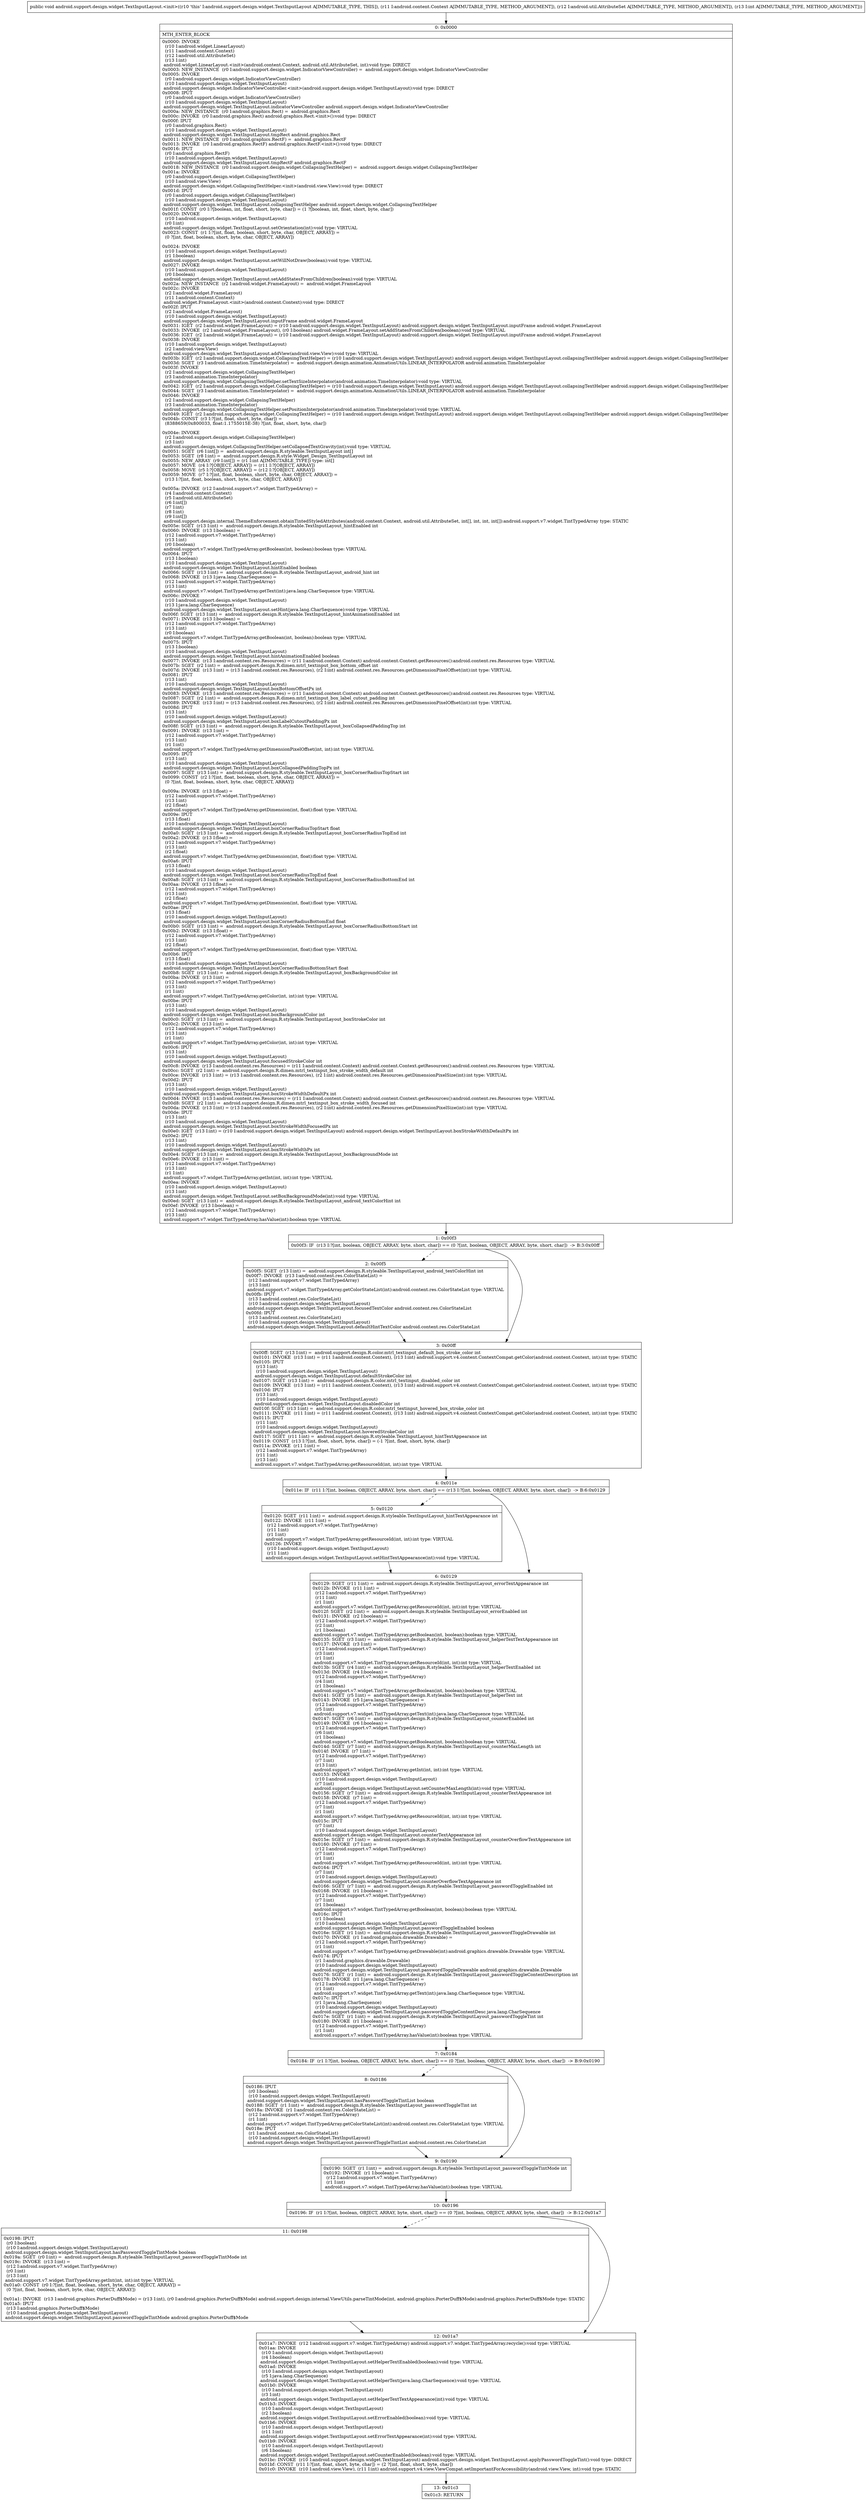 digraph "CFG forandroid.support.design.widget.TextInputLayout.\<init\>(Landroid\/content\/Context;Landroid\/util\/AttributeSet;I)V" {
Node_0 [shape=record,label="{0\:\ 0x0000|MTH_ENTER_BLOCK\l|0x0000: INVOKE  \l  (r10 I:android.widget.LinearLayout)\l  (r11 I:android.content.Context)\l  (r12 I:android.util.AttributeSet)\l  (r13 I:int)\l android.widget.LinearLayout.\<init\>(android.content.Context, android.util.AttributeSet, int):void type: DIRECT \l0x0003: NEW_INSTANCE  (r0 I:android.support.design.widget.IndicatorViewController) =  android.support.design.widget.IndicatorViewController \l0x0005: INVOKE  \l  (r0 I:android.support.design.widget.IndicatorViewController)\l  (r10 I:android.support.design.widget.TextInputLayout)\l android.support.design.widget.IndicatorViewController.\<init\>(android.support.design.widget.TextInputLayout):void type: DIRECT \l0x0008: IPUT  \l  (r0 I:android.support.design.widget.IndicatorViewController)\l  (r10 I:android.support.design.widget.TextInputLayout)\l android.support.design.widget.TextInputLayout.indicatorViewController android.support.design.widget.IndicatorViewController \l0x000a: NEW_INSTANCE  (r0 I:android.graphics.Rect) =  android.graphics.Rect \l0x000c: INVOKE  (r0 I:android.graphics.Rect) android.graphics.Rect.\<init\>():void type: DIRECT \l0x000f: IPUT  \l  (r0 I:android.graphics.Rect)\l  (r10 I:android.support.design.widget.TextInputLayout)\l android.support.design.widget.TextInputLayout.tmpRect android.graphics.Rect \l0x0011: NEW_INSTANCE  (r0 I:android.graphics.RectF) =  android.graphics.RectF \l0x0013: INVOKE  (r0 I:android.graphics.RectF) android.graphics.RectF.\<init\>():void type: DIRECT \l0x0016: IPUT  \l  (r0 I:android.graphics.RectF)\l  (r10 I:android.support.design.widget.TextInputLayout)\l android.support.design.widget.TextInputLayout.tmpRectF android.graphics.RectF \l0x0018: NEW_INSTANCE  (r0 I:android.support.design.widget.CollapsingTextHelper) =  android.support.design.widget.CollapsingTextHelper \l0x001a: INVOKE  \l  (r0 I:android.support.design.widget.CollapsingTextHelper)\l  (r10 I:android.view.View)\l android.support.design.widget.CollapsingTextHelper.\<init\>(android.view.View):void type: DIRECT \l0x001d: IPUT  \l  (r0 I:android.support.design.widget.CollapsingTextHelper)\l  (r10 I:android.support.design.widget.TextInputLayout)\l android.support.design.widget.TextInputLayout.collapsingTextHelper android.support.design.widget.CollapsingTextHelper \l0x001f: CONST  (r0 I:?[boolean, int, float, short, byte, char]) = (1 ?[boolean, int, float, short, byte, char]) \l0x0020: INVOKE  \l  (r10 I:android.support.design.widget.TextInputLayout)\l  (r0 I:int)\l android.support.design.widget.TextInputLayout.setOrientation(int):void type: VIRTUAL \l0x0023: CONST  (r1 I:?[int, float, boolean, short, byte, char, OBJECT, ARRAY]) = \l  (0 ?[int, float, boolean, short, byte, char, OBJECT, ARRAY])\l \l0x0024: INVOKE  \l  (r10 I:android.support.design.widget.TextInputLayout)\l  (r1 I:boolean)\l android.support.design.widget.TextInputLayout.setWillNotDraw(boolean):void type: VIRTUAL \l0x0027: INVOKE  \l  (r10 I:android.support.design.widget.TextInputLayout)\l  (r0 I:boolean)\l android.support.design.widget.TextInputLayout.setAddStatesFromChildren(boolean):void type: VIRTUAL \l0x002a: NEW_INSTANCE  (r2 I:android.widget.FrameLayout) =  android.widget.FrameLayout \l0x002c: INVOKE  \l  (r2 I:android.widget.FrameLayout)\l  (r11 I:android.content.Context)\l android.widget.FrameLayout.\<init\>(android.content.Context):void type: DIRECT \l0x002f: IPUT  \l  (r2 I:android.widget.FrameLayout)\l  (r10 I:android.support.design.widget.TextInputLayout)\l android.support.design.widget.TextInputLayout.inputFrame android.widget.FrameLayout \l0x0031: IGET  (r2 I:android.widget.FrameLayout) = (r10 I:android.support.design.widget.TextInputLayout) android.support.design.widget.TextInputLayout.inputFrame android.widget.FrameLayout \l0x0033: INVOKE  (r2 I:android.widget.FrameLayout), (r0 I:boolean) android.widget.FrameLayout.setAddStatesFromChildren(boolean):void type: VIRTUAL \l0x0036: IGET  (r2 I:android.widget.FrameLayout) = (r10 I:android.support.design.widget.TextInputLayout) android.support.design.widget.TextInputLayout.inputFrame android.widget.FrameLayout \l0x0038: INVOKE  \l  (r10 I:android.support.design.widget.TextInputLayout)\l  (r2 I:android.view.View)\l android.support.design.widget.TextInputLayout.addView(android.view.View):void type: VIRTUAL \l0x003b: IGET  (r2 I:android.support.design.widget.CollapsingTextHelper) = (r10 I:android.support.design.widget.TextInputLayout) android.support.design.widget.TextInputLayout.collapsingTextHelper android.support.design.widget.CollapsingTextHelper \l0x003d: SGET  (r3 I:android.animation.TimeInterpolator) =  android.support.design.animation.AnimationUtils.LINEAR_INTERPOLATOR android.animation.TimeInterpolator \l0x003f: INVOKE  \l  (r2 I:android.support.design.widget.CollapsingTextHelper)\l  (r3 I:android.animation.TimeInterpolator)\l android.support.design.widget.CollapsingTextHelper.setTextSizeInterpolator(android.animation.TimeInterpolator):void type: VIRTUAL \l0x0042: IGET  (r2 I:android.support.design.widget.CollapsingTextHelper) = (r10 I:android.support.design.widget.TextInputLayout) android.support.design.widget.TextInputLayout.collapsingTextHelper android.support.design.widget.CollapsingTextHelper \l0x0044: SGET  (r3 I:android.animation.TimeInterpolator) =  android.support.design.animation.AnimationUtils.LINEAR_INTERPOLATOR android.animation.TimeInterpolator \l0x0046: INVOKE  \l  (r2 I:android.support.design.widget.CollapsingTextHelper)\l  (r3 I:android.animation.TimeInterpolator)\l android.support.design.widget.CollapsingTextHelper.setPositionInterpolator(android.animation.TimeInterpolator):void type: VIRTUAL \l0x0049: IGET  (r2 I:android.support.design.widget.CollapsingTextHelper) = (r10 I:android.support.design.widget.TextInputLayout) android.support.design.widget.TextInputLayout.collapsingTextHelper android.support.design.widget.CollapsingTextHelper \l0x004b: CONST  (r3 I:?[int, float, short, byte, char]) = \l  (8388659(0x800033, float:1.1755015E\-38) ?[int, float, short, byte, char])\l \l0x004e: INVOKE  \l  (r2 I:android.support.design.widget.CollapsingTextHelper)\l  (r3 I:int)\l android.support.design.widget.CollapsingTextHelper.setCollapsedTextGravity(int):void type: VIRTUAL \l0x0051: SGET  (r6 I:int[]) =  android.support.design.R.styleable.TextInputLayout int[] \l0x0053: SGET  (r8 I:int) =  android.support.design.R.style.Widget_Design_TextInputLayout int \l0x0055: NEW_ARRAY  (r9 I:int[]) = (r1 I:int A[IMMUTABLE_TYPE]) type: int[] \l0x0057: MOVE  (r4 I:?[OBJECT, ARRAY]) = (r11 I:?[OBJECT, ARRAY]) \l0x0058: MOVE  (r5 I:?[OBJECT, ARRAY]) = (r12 I:?[OBJECT, ARRAY]) \l0x0059: MOVE  (r7 I:?[int, float, boolean, short, byte, char, OBJECT, ARRAY]) = \l  (r13 I:?[int, float, boolean, short, byte, char, OBJECT, ARRAY])\l \l0x005a: INVOKE  (r12 I:android.support.v7.widget.TintTypedArray) = \l  (r4 I:android.content.Context)\l  (r5 I:android.util.AttributeSet)\l  (r6 I:int[])\l  (r7 I:int)\l  (r8 I:int)\l  (r9 I:int[])\l android.support.design.internal.ThemeEnforcement.obtainTintedStyledAttributes(android.content.Context, android.util.AttributeSet, int[], int, int, int[]):android.support.v7.widget.TintTypedArray type: STATIC \l0x005e: SGET  (r13 I:int) =  android.support.design.R.styleable.TextInputLayout_hintEnabled int \l0x0060: INVOKE  (r13 I:boolean) = \l  (r12 I:android.support.v7.widget.TintTypedArray)\l  (r13 I:int)\l  (r0 I:boolean)\l android.support.v7.widget.TintTypedArray.getBoolean(int, boolean):boolean type: VIRTUAL \l0x0064: IPUT  \l  (r13 I:boolean)\l  (r10 I:android.support.design.widget.TextInputLayout)\l android.support.design.widget.TextInputLayout.hintEnabled boolean \l0x0066: SGET  (r13 I:int) =  android.support.design.R.styleable.TextInputLayout_android_hint int \l0x0068: INVOKE  (r13 I:java.lang.CharSequence) = \l  (r12 I:android.support.v7.widget.TintTypedArray)\l  (r13 I:int)\l android.support.v7.widget.TintTypedArray.getText(int):java.lang.CharSequence type: VIRTUAL \l0x006c: INVOKE  \l  (r10 I:android.support.design.widget.TextInputLayout)\l  (r13 I:java.lang.CharSequence)\l android.support.design.widget.TextInputLayout.setHint(java.lang.CharSequence):void type: VIRTUAL \l0x006f: SGET  (r13 I:int) =  android.support.design.R.styleable.TextInputLayout_hintAnimationEnabled int \l0x0071: INVOKE  (r13 I:boolean) = \l  (r12 I:android.support.v7.widget.TintTypedArray)\l  (r13 I:int)\l  (r0 I:boolean)\l android.support.v7.widget.TintTypedArray.getBoolean(int, boolean):boolean type: VIRTUAL \l0x0075: IPUT  \l  (r13 I:boolean)\l  (r10 I:android.support.design.widget.TextInputLayout)\l android.support.design.widget.TextInputLayout.hintAnimationEnabled boolean \l0x0077: INVOKE  (r13 I:android.content.res.Resources) = (r11 I:android.content.Context) android.content.Context.getResources():android.content.res.Resources type: VIRTUAL \l0x007b: SGET  (r2 I:int) =  android.support.design.R.dimen.mtrl_textinput_box_bottom_offset int \l0x007d: INVOKE  (r13 I:int) = (r13 I:android.content.res.Resources), (r2 I:int) android.content.res.Resources.getDimensionPixelOffset(int):int type: VIRTUAL \l0x0081: IPUT  \l  (r13 I:int)\l  (r10 I:android.support.design.widget.TextInputLayout)\l android.support.design.widget.TextInputLayout.boxBottomOffsetPx int \l0x0083: INVOKE  (r13 I:android.content.res.Resources) = (r11 I:android.content.Context) android.content.Context.getResources():android.content.res.Resources type: VIRTUAL \l0x0087: SGET  (r2 I:int) =  android.support.design.R.dimen.mtrl_textinput_box_label_cutout_padding int \l0x0089: INVOKE  (r13 I:int) = (r13 I:android.content.res.Resources), (r2 I:int) android.content.res.Resources.getDimensionPixelOffset(int):int type: VIRTUAL \l0x008d: IPUT  \l  (r13 I:int)\l  (r10 I:android.support.design.widget.TextInputLayout)\l android.support.design.widget.TextInputLayout.boxLabelCutoutPaddingPx int \l0x008f: SGET  (r13 I:int) =  android.support.design.R.styleable.TextInputLayout_boxCollapsedPaddingTop int \l0x0091: INVOKE  (r13 I:int) = \l  (r12 I:android.support.v7.widget.TintTypedArray)\l  (r13 I:int)\l  (r1 I:int)\l android.support.v7.widget.TintTypedArray.getDimensionPixelOffset(int, int):int type: VIRTUAL \l0x0095: IPUT  \l  (r13 I:int)\l  (r10 I:android.support.design.widget.TextInputLayout)\l android.support.design.widget.TextInputLayout.boxCollapsedPaddingTopPx int \l0x0097: SGET  (r13 I:int) =  android.support.design.R.styleable.TextInputLayout_boxCornerRadiusTopStart int \l0x0099: CONST  (r2 I:?[int, float, boolean, short, byte, char, OBJECT, ARRAY]) = \l  (0 ?[int, float, boolean, short, byte, char, OBJECT, ARRAY])\l \l0x009a: INVOKE  (r13 I:float) = \l  (r12 I:android.support.v7.widget.TintTypedArray)\l  (r13 I:int)\l  (r2 I:float)\l android.support.v7.widget.TintTypedArray.getDimension(int, float):float type: VIRTUAL \l0x009e: IPUT  \l  (r13 I:float)\l  (r10 I:android.support.design.widget.TextInputLayout)\l android.support.design.widget.TextInputLayout.boxCornerRadiusTopStart float \l0x00a0: SGET  (r13 I:int) =  android.support.design.R.styleable.TextInputLayout_boxCornerRadiusTopEnd int \l0x00a2: INVOKE  (r13 I:float) = \l  (r12 I:android.support.v7.widget.TintTypedArray)\l  (r13 I:int)\l  (r2 I:float)\l android.support.v7.widget.TintTypedArray.getDimension(int, float):float type: VIRTUAL \l0x00a6: IPUT  \l  (r13 I:float)\l  (r10 I:android.support.design.widget.TextInputLayout)\l android.support.design.widget.TextInputLayout.boxCornerRadiusTopEnd float \l0x00a8: SGET  (r13 I:int) =  android.support.design.R.styleable.TextInputLayout_boxCornerRadiusBottomEnd int \l0x00aa: INVOKE  (r13 I:float) = \l  (r12 I:android.support.v7.widget.TintTypedArray)\l  (r13 I:int)\l  (r2 I:float)\l android.support.v7.widget.TintTypedArray.getDimension(int, float):float type: VIRTUAL \l0x00ae: IPUT  \l  (r13 I:float)\l  (r10 I:android.support.design.widget.TextInputLayout)\l android.support.design.widget.TextInputLayout.boxCornerRadiusBottomEnd float \l0x00b0: SGET  (r13 I:int) =  android.support.design.R.styleable.TextInputLayout_boxCornerRadiusBottomStart int \l0x00b2: INVOKE  (r13 I:float) = \l  (r12 I:android.support.v7.widget.TintTypedArray)\l  (r13 I:int)\l  (r2 I:float)\l android.support.v7.widget.TintTypedArray.getDimension(int, float):float type: VIRTUAL \l0x00b6: IPUT  \l  (r13 I:float)\l  (r10 I:android.support.design.widget.TextInputLayout)\l android.support.design.widget.TextInputLayout.boxCornerRadiusBottomStart float \l0x00b8: SGET  (r13 I:int) =  android.support.design.R.styleable.TextInputLayout_boxBackgroundColor int \l0x00ba: INVOKE  (r13 I:int) = \l  (r12 I:android.support.v7.widget.TintTypedArray)\l  (r13 I:int)\l  (r1 I:int)\l android.support.v7.widget.TintTypedArray.getColor(int, int):int type: VIRTUAL \l0x00be: IPUT  \l  (r13 I:int)\l  (r10 I:android.support.design.widget.TextInputLayout)\l android.support.design.widget.TextInputLayout.boxBackgroundColor int \l0x00c0: SGET  (r13 I:int) =  android.support.design.R.styleable.TextInputLayout_boxStrokeColor int \l0x00c2: INVOKE  (r13 I:int) = \l  (r12 I:android.support.v7.widget.TintTypedArray)\l  (r13 I:int)\l  (r1 I:int)\l android.support.v7.widget.TintTypedArray.getColor(int, int):int type: VIRTUAL \l0x00c6: IPUT  \l  (r13 I:int)\l  (r10 I:android.support.design.widget.TextInputLayout)\l android.support.design.widget.TextInputLayout.focusedStrokeColor int \l0x00c8: INVOKE  (r13 I:android.content.res.Resources) = (r11 I:android.content.Context) android.content.Context.getResources():android.content.res.Resources type: VIRTUAL \l0x00cc: SGET  (r2 I:int) =  android.support.design.R.dimen.mtrl_textinput_box_stroke_width_default int \l0x00ce: INVOKE  (r13 I:int) = (r13 I:android.content.res.Resources), (r2 I:int) android.content.res.Resources.getDimensionPixelSize(int):int type: VIRTUAL \l0x00d2: IPUT  \l  (r13 I:int)\l  (r10 I:android.support.design.widget.TextInputLayout)\l android.support.design.widget.TextInputLayout.boxStrokeWidthDefaultPx int \l0x00d4: INVOKE  (r13 I:android.content.res.Resources) = (r11 I:android.content.Context) android.content.Context.getResources():android.content.res.Resources type: VIRTUAL \l0x00d8: SGET  (r2 I:int) =  android.support.design.R.dimen.mtrl_textinput_box_stroke_width_focused int \l0x00da: INVOKE  (r13 I:int) = (r13 I:android.content.res.Resources), (r2 I:int) android.content.res.Resources.getDimensionPixelSize(int):int type: VIRTUAL \l0x00de: IPUT  \l  (r13 I:int)\l  (r10 I:android.support.design.widget.TextInputLayout)\l android.support.design.widget.TextInputLayout.boxStrokeWidthFocusedPx int \l0x00e0: IGET  (r13 I:int) = (r10 I:android.support.design.widget.TextInputLayout) android.support.design.widget.TextInputLayout.boxStrokeWidthDefaultPx int \l0x00e2: IPUT  \l  (r13 I:int)\l  (r10 I:android.support.design.widget.TextInputLayout)\l android.support.design.widget.TextInputLayout.boxStrokeWidthPx int \l0x00e4: SGET  (r13 I:int) =  android.support.design.R.styleable.TextInputLayout_boxBackgroundMode int \l0x00e6: INVOKE  (r13 I:int) = \l  (r12 I:android.support.v7.widget.TintTypedArray)\l  (r13 I:int)\l  (r1 I:int)\l android.support.v7.widget.TintTypedArray.getInt(int, int):int type: VIRTUAL \l0x00ea: INVOKE  \l  (r10 I:android.support.design.widget.TextInputLayout)\l  (r13 I:int)\l android.support.design.widget.TextInputLayout.setBoxBackgroundMode(int):void type: VIRTUAL \l0x00ed: SGET  (r13 I:int) =  android.support.design.R.styleable.TextInputLayout_android_textColorHint int \l0x00ef: INVOKE  (r13 I:boolean) = \l  (r12 I:android.support.v7.widget.TintTypedArray)\l  (r13 I:int)\l android.support.v7.widget.TintTypedArray.hasValue(int):boolean type: VIRTUAL \l}"];
Node_1 [shape=record,label="{1\:\ 0x00f3|0x00f3: IF  (r13 I:?[int, boolean, OBJECT, ARRAY, byte, short, char]) == (0 ?[int, boolean, OBJECT, ARRAY, byte, short, char])  \-\> B:3:0x00ff \l}"];
Node_2 [shape=record,label="{2\:\ 0x00f5|0x00f5: SGET  (r13 I:int) =  android.support.design.R.styleable.TextInputLayout_android_textColorHint int \l0x00f7: INVOKE  (r13 I:android.content.res.ColorStateList) = \l  (r12 I:android.support.v7.widget.TintTypedArray)\l  (r13 I:int)\l android.support.v7.widget.TintTypedArray.getColorStateList(int):android.content.res.ColorStateList type: VIRTUAL \l0x00fb: IPUT  \l  (r13 I:android.content.res.ColorStateList)\l  (r10 I:android.support.design.widget.TextInputLayout)\l android.support.design.widget.TextInputLayout.focusedTextColor android.content.res.ColorStateList \l0x00fd: IPUT  \l  (r13 I:android.content.res.ColorStateList)\l  (r10 I:android.support.design.widget.TextInputLayout)\l android.support.design.widget.TextInputLayout.defaultHintTextColor android.content.res.ColorStateList \l}"];
Node_3 [shape=record,label="{3\:\ 0x00ff|0x00ff: SGET  (r13 I:int) =  android.support.design.R.color.mtrl_textinput_default_box_stroke_color int \l0x0101: INVOKE  (r13 I:int) = (r11 I:android.content.Context), (r13 I:int) android.support.v4.content.ContextCompat.getColor(android.content.Context, int):int type: STATIC \l0x0105: IPUT  \l  (r13 I:int)\l  (r10 I:android.support.design.widget.TextInputLayout)\l android.support.design.widget.TextInputLayout.defaultStrokeColor int \l0x0107: SGET  (r13 I:int) =  android.support.design.R.color.mtrl_textinput_disabled_color int \l0x0109: INVOKE  (r13 I:int) = (r11 I:android.content.Context), (r13 I:int) android.support.v4.content.ContextCompat.getColor(android.content.Context, int):int type: STATIC \l0x010d: IPUT  \l  (r13 I:int)\l  (r10 I:android.support.design.widget.TextInputLayout)\l android.support.design.widget.TextInputLayout.disabledColor int \l0x010f: SGET  (r13 I:int) =  android.support.design.R.color.mtrl_textinput_hovered_box_stroke_color int \l0x0111: INVOKE  (r11 I:int) = (r11 I:android.content.Context), (r13 I:int) android.support.v4.content.ContextCompat.getColor(android.content.Context, int):int type: STATIC \l0x0115: IPUT  \l  (r11 I:int)\l  (r10 I:android.support.design.widget.TextInputLayout)\l android.support.design.widget.TextInputLayout.hoveredStrokeColor int \l0x0117: SGET  (r11 I:int) =  android.support.design.R.styleable.TextInputLayout_hintTextAppearance int \l0x0119: CONST  (r13 I:?[int, float, short, byte, char]) = (\-1 ?[int, float, short, byte, char]) \l0x011a: INVOKE  (r11 I:int) = \l  (r12 I:android.support.v7.widget.TintTypedArray)\l  (r11 I:int)\l  (r13 I:int)\l android.support.v7.widget.TintTypedArray.getResourceId(int, int):int type: VIRTUAL \l}"];
Node_4 [shape=record,label="{4\:\ 0x011e|0x011e: IF  (r11 I:?[int, boolean, OBJECT, ARRAY, byte, short, char]) == (r13 I:?[int, boolean, OBJECT, ARRAY, byte, short, char])  \-\> B:6:0x0129 \l}"];
Node_5 [shape=record,label="{5\:\ 0x0120|0x0120: SGET  (r11 I:int) =  android.support.design.R.styleable.TextInputLayout_hintTextAppearance int \l0x0122: INVOKE  (r11 I:int) = \l  (r12 I:android.support.v7.widget.TintTypedArray)\l  (r11 I:int)\l  (r1 I:int)\l android.support.v7.widget.TintTypedArray.getResourceId(int, int):int type: VIRTUAL \l0x0126: INVOKE  \l  (r10 I:android.support.design.widget.TextInputLayout)\l  (r11 I:int)\l android.support.design.widget.TextInputLayout.setHintTextAppearance(int):void type: VIRTUAL \l}"];
Node_6 [shape=record,label="{6\:\ 0x0129|0x0129: SGET  (r11 I:int) =  android.support.design.R.styleable.TextInputLayout_errorTextAppearance int \l0x012b: INVOKE  (r11 I:int) = \l  (r12 I:android.support.v7.widget.TintTypedArray)\l  (r11 I:int)\l  (r1 I:int)\l android.support.v7.widget.TintTypedArray.getResourceId(int, int):int type: VIRTUAL \l0x012f: SGET  (r2 I:int) =  android.support.design.R.styleable.TextInputLayout_errorEnabled int \l0x0131: INVOKE  (r2 I:boolean) = \l  (r12 I:android.support.v7.widget.TintTypedArray)\l  (r2 I:int)\l  (r1 I:boolean)\l android.support.v7.widget.TintTypedArray.getBoolean(int, boolean):boolean type: VIRTUAL \l0x0135: SGET  (r3 I:int) =  android.support.design.R.styleable.TextInputLayout_helperTextTextAppearance int \l0x0137: INVOKE  (r3 I:int) = \l  (r12 I:android.support.v7.widget.TintTypedArray)\l  (r3 I:int)\l  (r1 I:int)\l android.support.v7.widget.TintTypedArray.getResourceId(int, int):int type: VIRTUAL \l0x013b: SGET  (r4 I:int) =  android.support.design.R.styleable.TextInputLayout_helperTextEnabled int \l0x013d: INVOKE  (r4 I:boolean) = \l  (r12 I:android.support.v7.widget.TintTypedArray)\l  (r4 I:int)\l  (r1 I:boolean)\l android.support.v7.widget.TintTypedArray.getBoolean(int, boolean):boolean type: VIRTUAL \l0x0141: SGET  (r5 I:int) =  android.support.design.R.styleable.TextInputLayout_helperText int \l0x0143: INVOKE  (r5 I:java.lang.CharSequence) = \l  (r12 I:android.support.v7.widget.TintTypedArray)\l  (r5 I:int)\l android.support.v7.widget.TintTypedArray.getText(int):java.lang.CharSequence type: VIRTUAL \l0x0147: SGET  (r6 I:int) =  android.support.design.R.styleable.TextInputLayout_counterEnabled int \l0x0149: INVOKE  (r6 I:boolean) = \l  (r12 I:android.support.v7.widget.TintTypedArray)\l  (r6 I:int)\l  (r1 I:boolean)\l android.support.v7.widget.TintTypedArray.getBoolean(int, boolean):boolean type: VIRTUAL \l0x014d: SGET  (r7 I:int) =  android.support.design.R.styleable.TextInputLayout_counterMaxLength int \l0x014f: INVOKE  (r7 I:int) = \l  (r12 I:android.support.v7.widget.TintTypedArray)\l  (r7 I:int)\l  (r13 I:int)\l android.support.v7.widget.TintTypedArray.getInt(int, int):int type: VIRTUAL \l0x0153: INVOKE  \l  (r10 I:android.support.design.widget.TextInputLayout)\l  (r7 I:int)\l android.support.design.widget.TextInputLayout.setCounterMaxLength(int):void type: VIRTUAL \l0x0156: SGET  (r7 I:int) =  android.support.design.R.styleable.TextInputLayout_counterTextAppearance int \l0x0158: INVOKE  (r7 I:int) = \l  (r12 I:android.support.v7.widget.TintTypedArray)\l  (r7 I:int)\l  (r1 I:int)\l android.support.v7.widget.TintTypedArray.getResourceId(int, int):int type: VIRTUAL \l0x015c: IPUT  \l  (r7 I:int)\l  (r10 I:android.support.design.widget.TextInputLayout)\l android.support.design.widget.TextInputLayout.counterTextAppearance int \l0x015e: SGET  (r7 I:int) =  android.support.design.R.styleable.TextInputLayout_counterOverflowTextAppearance int \l0x0160: INVOKE  (r7 I:int) = \l  (r12 I:android.support.v7.widget.TintTypedArray)\l  (r7 I:int)\l  (r1 I:int)\l android.support.v7.widget.TintTypedArray.getResourceId(int, int):int type: VIRTUAL \l0x0164: IPUT  \l  (r7 I:int)\l  (r10 I:android.support.design.widget.TextInputLayout)\l android.support.design.widget.TextInputLayout.counterOverflowTextAppearance int \l0x0166: SGET  (r7 I:int) =  android.support.design.R.styleable.TextInputLayout_passwordToggleEnabled int \l0x0168: INVOKE  (r1 I:boolean) = \l  (r12 I:android.support.v7.widget.TintTypedArray)\l  (r7 I:int)\l  (r1 I:boolean)\l android.support.v7.widget.TintTypedArray.getBoolean(int, boolean):boolean type: VIRTUAL \l0x016c: IPUT  \l  (r1 I:boolean)\l  (r10 I:android.support.design.widget.TextInputLayout)\l android.support.design.widget.TextInputLayout.passwordToggleEnabled boolean \l0x016e: SGET  (r1 I:int) =  android.support.design.R.styleable.TextInputLayout_passwordToggleDrawable int \l0x0170: INVOKE  (r1 I:android.graphics.drawable.Drawable) = \l  (r12 I:android.support.v7.widget.TintTypedArray)\l  (r1 I:int)\l android.support.v7.widget.TintTypedArray.getDrawable(int):android.graphics.drawable.Drawable type: VIRTUAL \l0x0174: IPUT  \l  (r1 I:android.graphics.drawable.Drawable)\l  (r10 I:android.support.design.widget.TextInputLayout)\l android.support.design.widget.TextInputLayout.passwordToggleDrawable android.graphics.drawable.Drawable \l0x0176: SGET  (r1 I:int) =  android.support.design.R.styleable.TextInputLayout_passwordToggleContentDescription int \l0x0178: INVOKE  (r1 I:java.lang.CharSequence) = \l  (r12 I:android.support.v7.widget.TintTypedArray)\l  (r1 I:int)\l android.support.v7.widget.TintTypedArray.getText(int):java.lang.CharSequence type: VIRTUAL \l0x017c: IPUT  \l  (r1 I:java.lang.CharSequence)\l  (r10 I:android.support.design.widget.TextInputLayout)\l android.support.design.widget.TextInputLayout.passwordToggleContentDesc java.lang.CharSequence \l0x017e: SGET  (r1 I:int) =  android.support.design.R.styleable.TextInputLayout_passwordToggleTint int \l0x0180: INVOKE  (r1 I:boolean) = \l  (r12 I:android.support.v7.widget.TintTypedArray)\l  (r1 I:int)\l android.support.v7.widget.TintTypedArray.hasValue(int):boolean type: VIRTUAL \l}"];
Node_7 [shape=record,label="{7\:\ 0x0184|0x0184: IF  (r1 I:?[int, boolean, OBJECT, ARRAY, byte, short, char]) == (0 ?[int, boolean, OBJECT, ARRAY, byte, short, char])  \-\> B:9:0x0190 \l}"];
Node_8 [shape=record,label="{8\:\ 0x0186|0x0186: IPUT  \l  (r0 I:boolean)\l  (r10 I:android.support.design.widget.TextInputLayout)\l android.support.design.widget.TextInputLayout.hasPasswordToggleTintList boolean \l0x0188: SGET  (r1 I:int) =  android.support.design.R.styleable.TextInputLayout_passwordToggleTint int \l0x018a: INVOKE  (r1 I:android.content.res.ColorStateList) = \l  (r12 I:android.support.v7.widget.TintTypedArray)\l  (r1 I:int)\l android.support.v7.widget.TintTypedArray.getColorStateList(int):android.content.res.ColorStateList type: VIRTUAL \l0x018e: IPUT  \l  (r1 I:android.content.res.ColorStateList)\l  (r10 I:android.support.design.widget.TextInputLayout)\l android.support.design.widget.TextInputLayout.passwordToggleTintList android.content.res.ColorStateList \l}"];
Node_9 [shape=record,label="{9\:\ 0x0190|0x0190: SGET  (r1 I:int) =  android.support.design.R.styleable.TextInputLayout_passwordToggleTintMode int \l0x0192: INVOKE  (r1 I:boolean) = \l  (r12 I:android.support.v7.widget.TintTypedArray)\l  (r1 I:int)\l android.support.v7.widget.TintTypedArray.hasValue(int):boolean type: VIRTUAL \l}"];
Node_10 [shape=record,label="{10\:\ 0x0196|0x0196: IF  (r1 I:?[int, boolean, OBJECT, ARRAY, byte, short, char]) == (0 ?[int, boolean, OBJECT, ARRAY, byte, short, char])  \-\> B:12:0x01a7 \l}"];
Node_11 [shape=record,label="{11\:\ 0x0198|0x0198: IPUT  \l  (r0 I:boolean)\l  (r10 I:android.support.design.widget.TextInputLayout)\l android.support.design.widget.TextInputLayout.hasPasswordToggleTintMode boolean \l0x019a: SGET  (r0 I:int) =  android.support.design.R.styleable.TextInputLayout_passwordToggleTintMode int \l0x019c: INVOKE  (r13 I:int) = \l  (r12 I:android.support.v7.widget.TintTypedArray)\l  (r0 I:int)\l  (r13 I:int)\l android.support.v7.widget.TintTypedArray.getInt(int, int):int type: VIRTUAL \l0x01a0: CONST  (r0 I:?[int, float, boolean, short, byte, char, OBJECT, ARRAY]) = \l  (0 ?[int, float, boolean, short, byte, char, OBJECT, ARRAY])\l \l0x01a1: INVOKE  (r13 I:android.graphics.PorterDuff$Mode) = (r13 I:int), (r0 I:android.graphics.PorterDuff$Mode) android.support.design.internal.ViewUtils.parseTintMode(int, android.graphics.PorterDuff$Mode):android.graphics.PorterDuff$Mode type: STATIC \l0x01a5: IPUT  \l  (r13 I:android.graphics.PorterDuff$Mode)\l  (r10 I:android.support.design.widget.TextInputLayout)\l android.support.design.widget.TextInputLayout.passwordToggleTintMode android.graphics.PorterDuff$Mode \l}"];
Node_12 [shape=record,label="{12\:\ 0x01a7|0x01a7: INVOKE  (r12 I:android.support.v7.widget.TintTypedArray) android.support.v7.widget.TintTypedArray.recycle():void type: VIRTUAL \l0x01aa: INVOKE  \l  (r10 I:android.support.design.widget.TextInputLayout)\l  (r4 I:boolean)\l android.support.design.widget.TextInputLayout.setHelperTextEnabled(boolean):void type: VIRTUAL \l0x01ad: INVOKE  \l  (r10 I:android.support.design.widget.TextInputLayout)\l  (r5 I:java.lang.CharSequence)\l android.support.design.widget.TextInputLayout.setHelperText(java.lang.CharSequence):void type: VIRTUAL \l0x01b0: INVOKE  \l  (r10 I:android.support.design.widget.TextInputLayout)\l  (r3 I:int)\l android.support.design.widget.TextInputLayout.setHelperTextTextAppearance(int):void type: VIRTUAL \l0x01b3: INVOKE  \l  (r10 I:android.support.design.widget.TextInputLayout)\l  (r2 I:boolean)\l android.support.design.widget.TextInputLayout.setErrorEnabled(boolean):void type: VIRTUAL \l0x01b6: INVOKE  \l  (r10 I:android.support.design.widget.TextInputLayout)\l  (r11 I:int)\l android.support.design.widget.TextInputLayout.setErrorTextAppearance(int):void type: VIRTUAL \l0x01b9: INVOKE  \l  (r10 I:android.support.design.widget.TextInputLayout)\l  (r6 I:boolean)\l android.support.design.widget.TextInputLayout.setCounterEnabled(boolean):void type: VIRTUAL \l0x01bc: INVOKE  (r10 I:android.support.design.widget.TextInputLayout) android.support.design.widget.TextInputLayout.applyPasswordToggleTint():void type: DIRECT \l0x01bf: CONST  (r11 I:?[int, float, short, byte, char]) = (2 ?[int, float, short, byte, char]) \l0x01c0: INVOKE  (r10 I:android.view.View), (r11 I:int) android.support.v4.view.ViewCompat.setImportantForAccessibility(android.view.View, int):void type: STATIC \l}"];
Node_13 [shape=record,label="{13\:\ 0x01c3|0x01c3: RETURN   \l}"];
MethodNode[shape=record,label="{public void android.support.design.widget.TextInputLayout.\<init\>((r10 'this' I:android.support.design.widget.TextInputLayout A[IMMUTABLE_TYPE, THIS]), (r11 I:android.content.Context A[IMMUTABLE_TYPE, METHOD_ARGUMENT]), (r12 I:android.util.AttributeSet A[IMMUTABLE_TYPE, METHOD_ARGUMENT]), (r13 I:int A[IMMUTABLE_TYPE, METHOD_ARGUMENT])) }"];
MethodNode -> Node_0;
Node_0 -> Node_1;
Node_1 -> Node_2[style=dashed];
Node_1 -> Node_3;
Node_2 -> Node_3;
Node_3 -> Node_4;
Node_4 -> Node_5[style=dashed];
Node_4 -> Node_6;
Node_5 -> Node_6;
Node_6 -> Node_7;
Node_7 -> Node_8[style=dashed];
Node_7 -> Node_9;
Node_8 -> Node_9;
Node_9 -> Node_10;
Node_10 -> Node_11[style=dashed];
Node_10 -> Node_12;
Node_11 -> Node_12;
Node_12 -> Node_13;
}

